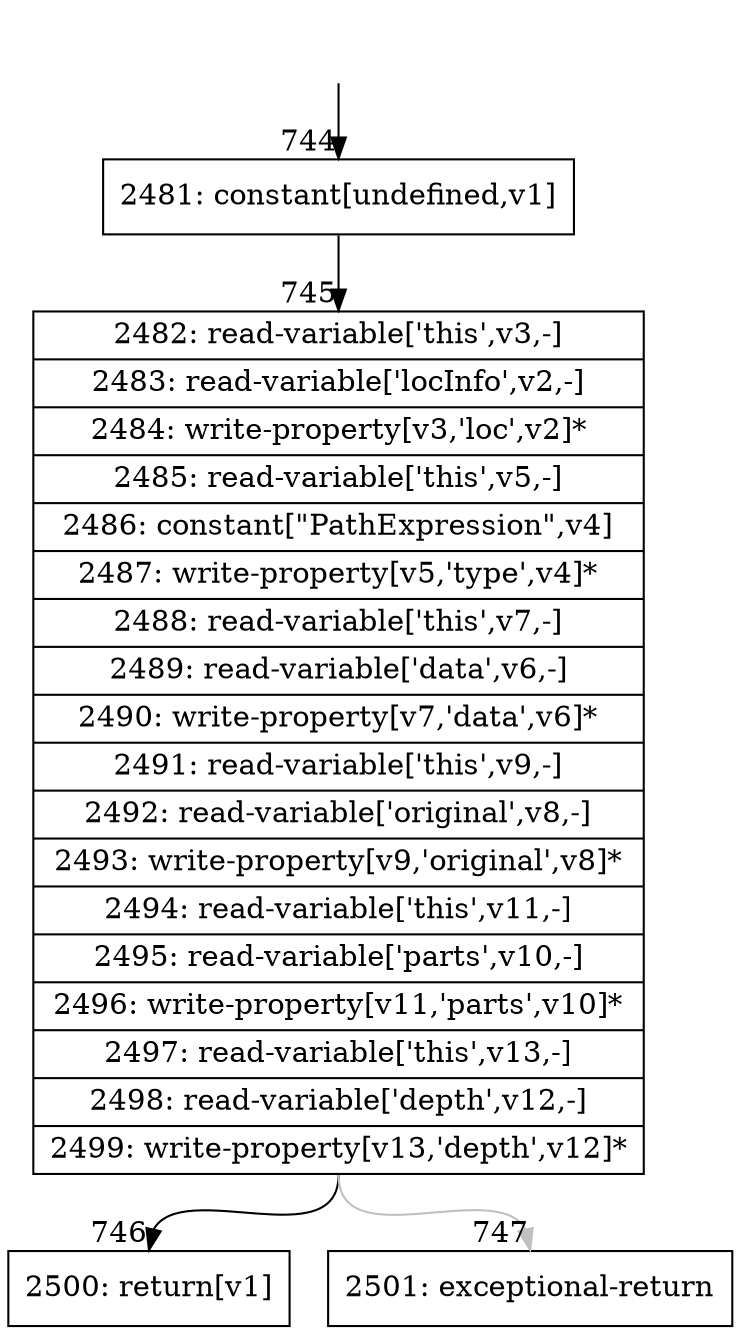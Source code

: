 digraph {
rankdir="TD"
BB_entry69[shape=none,label=""];
BB_entry69 -> BB744 [tailport=s, headport=n, headlabel="    744"]
BB744 [shape=record label="{2481: constant[undefined,v1]}" ] 
BB744 -> BB745 [tailport=s, headport=n, headlabel="      745"]
BB745 [shape=record label="{2482: read-variable['this',v3,-]|2483: read-variable['locInfo',v2,-]|2484: write-property[v3,'loc',v2]*|2485: read-variable['this',v5,-]|2486: constant[\"PathExpression\",v4]|2487: write-property[v5,'type',v4]*|2488: read-variable['this',v7,-]|2489: read-variable['data',v6,-]|2490: write-property[v7,'data',v6]*|2491: read-variable['this',v9,-]|2492: read-variable['original',v8,-]|2493: write-property[v9,'original',v8]*|2494: read-variable['this',v11,-]|2495: read-variable['parts',v10,-]|2496: write-property[v11,'parts',v10]*|2497: read-variable['this',v13,-]|2498: read-variable['depth',v12,-]|2499: write-property[v13,'depth',v12]*}" ] 
BB745 -> BB746 [tailport=s, headport=n, headlabel="      746"]
BB745 -> BB747 [tailport=s, headport=n, color=gray, headlabel="      747"]
BB746 [shape=record label="{2500: return[v1]}" ] 
BB747 [shape=record label="{2501: exceptional-return}" ] 
//#$~ 808
}
